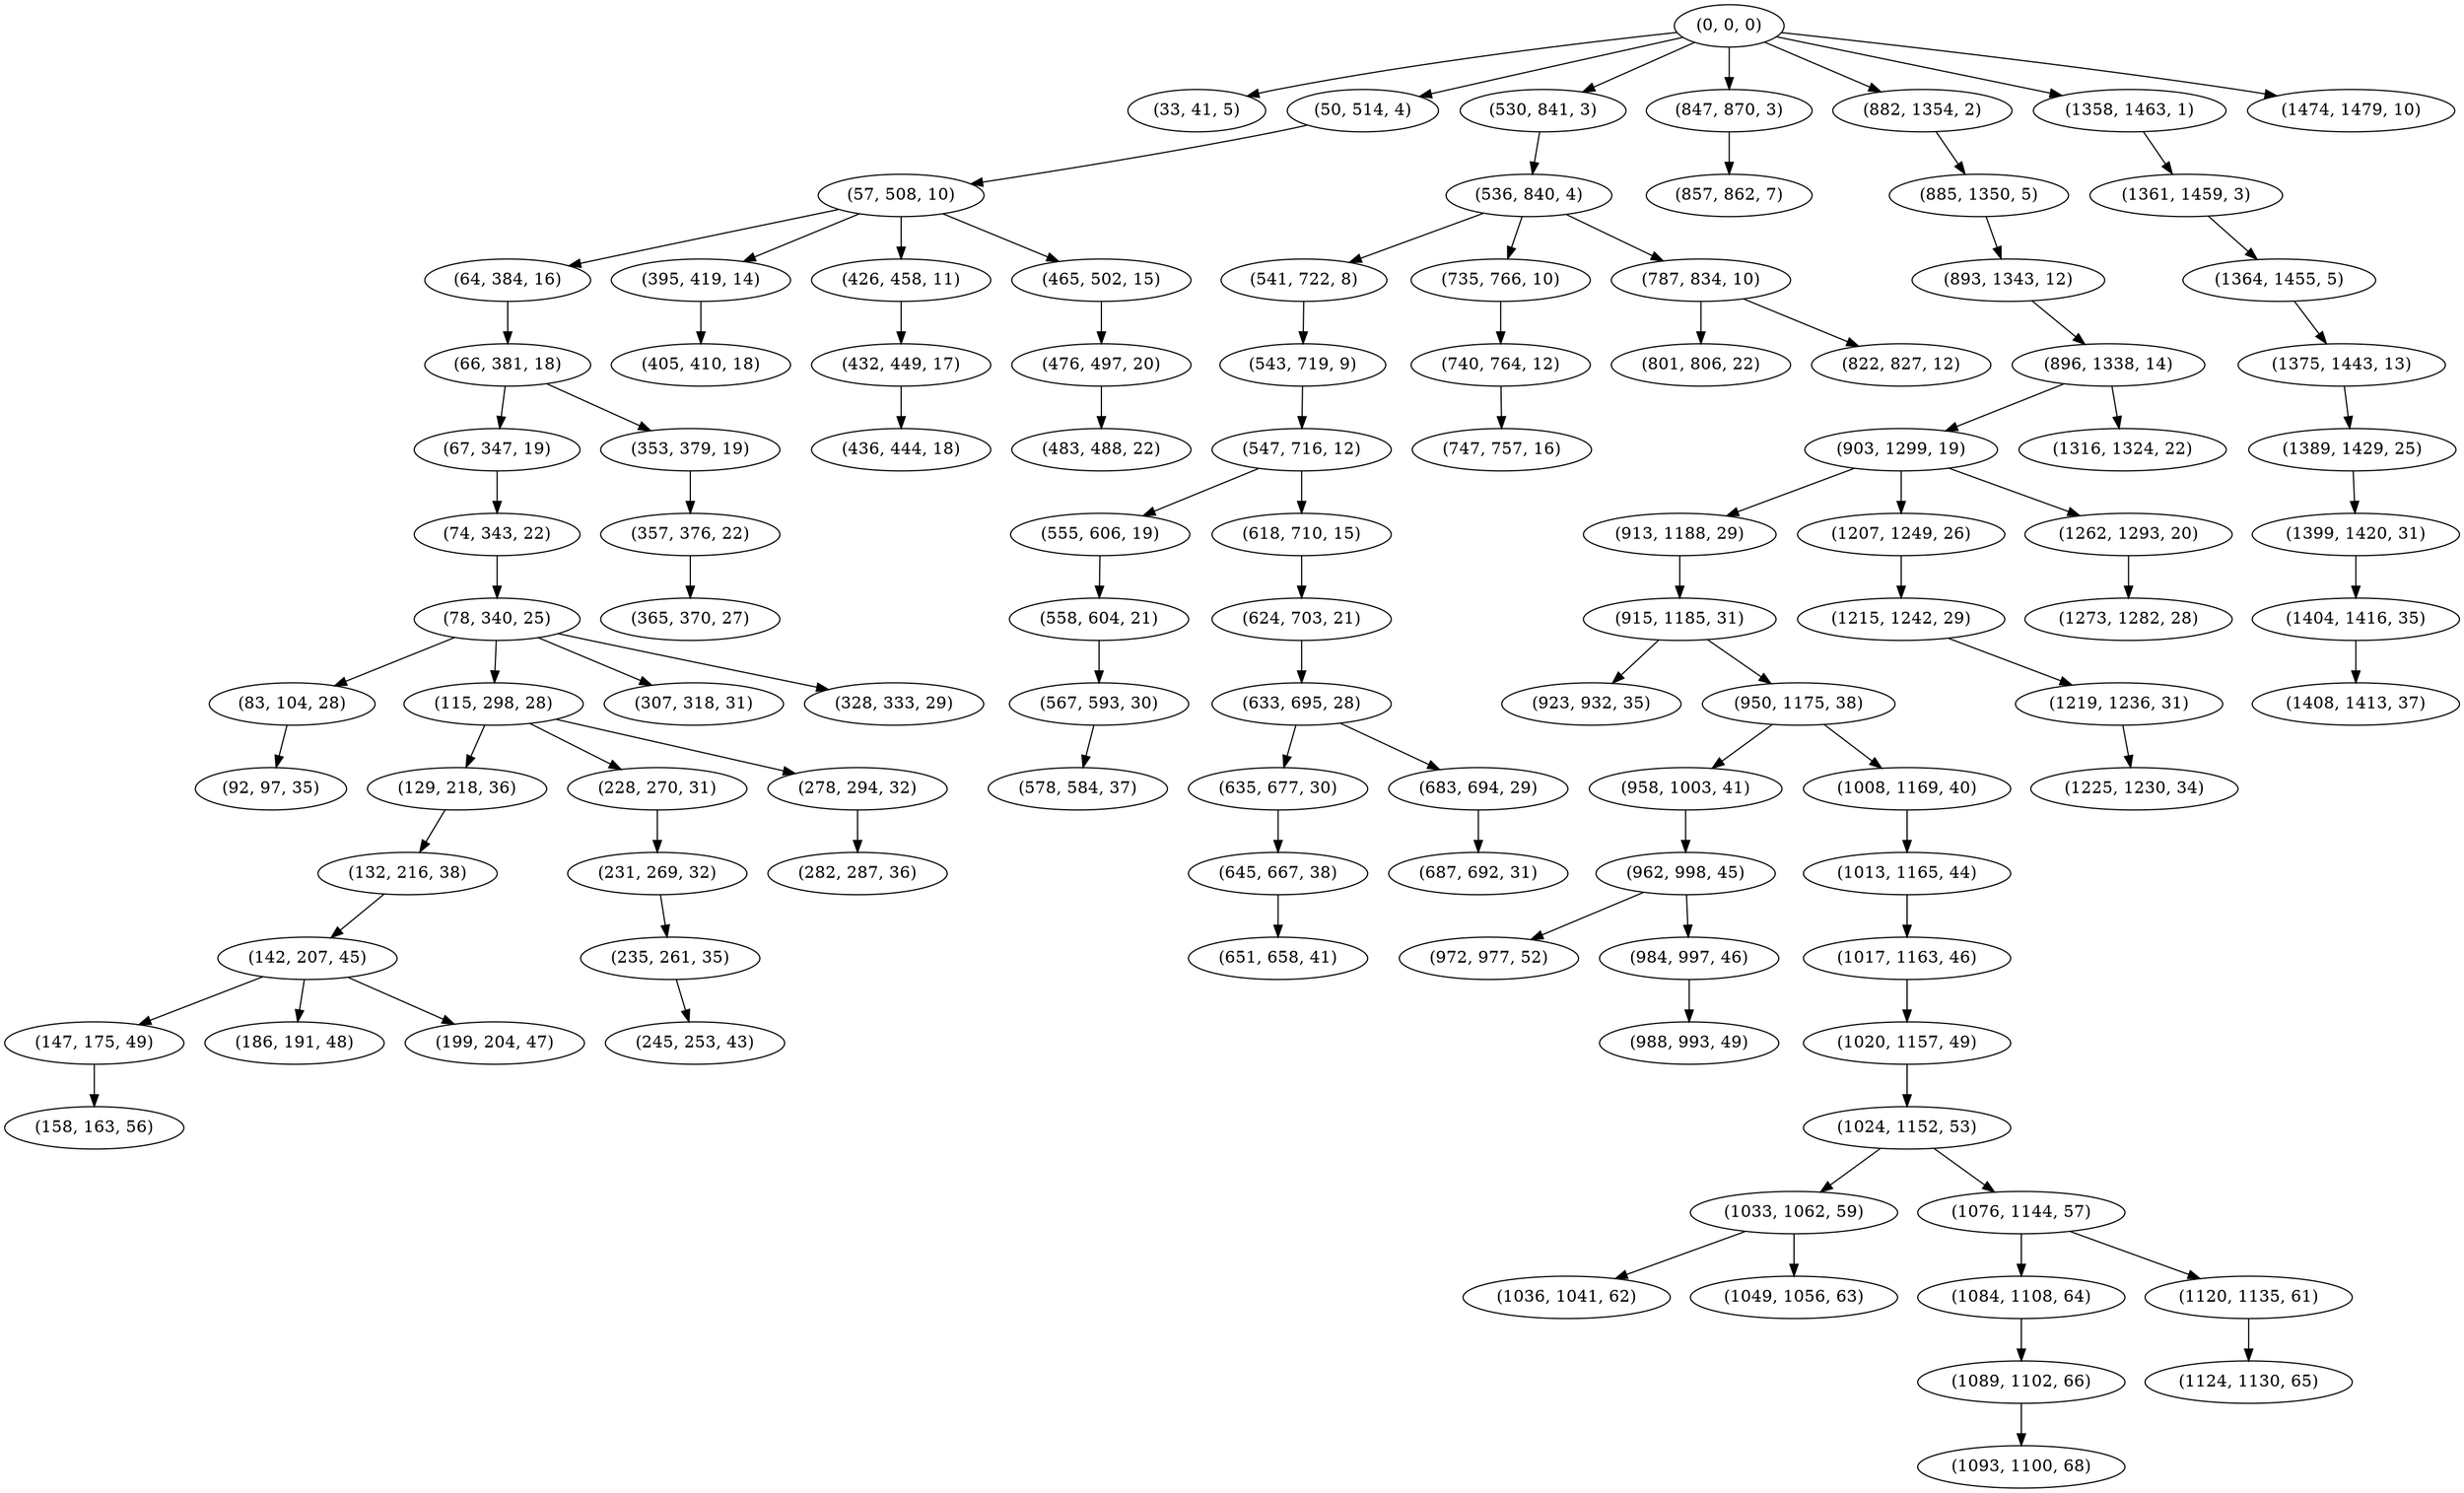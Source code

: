 digraph tree {
    "(0, 0, 0)";
    "(33, 41, 5)";
    "(50, 514, 4)";
    "(57, 508, 10)";
    "(64, 384, 16)";
    "(66, 381, 18)";
    "(67, 347, 19)";
    "(74, 343, 22)";
    "(78, 340, 25)";
    "(83, 104, 28)";
    "(92, 97, 35)";
    "(115, 298, 28)";
    "(129, 218, 36)";
    "(132, 216, 38)";
    "(142, 207, 45)";
    "(147, 175, 49)";
    "(158, 163, 56)";
    "(186, 191, 48)";
    "(199, 204, 47)";
    "(228, 270, 31)";
    "(231, 269, 32)";
    "(235, 261, 35)";
    "(245, 253, 43)";
    "(278, 294, 32)";
    "(282, 287, 36)";
    "(307, 318, 31)";
    "(328, 333, 29)";
    "(353, 379, 19)";
    "(357, 376, 22)";
    "(365, 370, 27)";
    "(395, 419, 14)";
    "(405, 410, 18)";
    "(426, 458, 11)";
    "(432, 449, 17)";
    "(436, 444, 18)";
    "(465, 502, 15)";
    "(476, 497, 20)";
    "(483, 488, 22)";
    "(530, 841, 3)";
    "(536, 840, 4)";
    "(541, 722, 8)";
    "(543, 719, 9)";
    "(547, 716, 12)";
    "(555, 606, 19)";
    "(558, 604, 21)";
    "(567, 593, 30)";
    "(578, 584, 37)";
    "(618, 710, 15)";
    "(624, 703, 21)";
    "(633, 695, 28)";
    "(635, 677, 30)";
    "(645, 667, 38)";
    "(651, 658, 41)";
    "(683, 694, 29)";
    "(687, 692, 31)";
    "(735, 766, 10)";
    "(740, 764, 12)";
    "(747, 757, 16)";
    "(787, 834, 10)";
    "(801, 806, 22)";
    "(822, 827, 12)";
    "(847, 870, 3)";
    "(857, 862, 7)";
    "(882, 1354, 2)";
    "(885, 1350, 5)";
    "(893, 1343, 12)";
    "(896, 1338, 14)";
    "(903, 1299, 19)";
    "(913, 1188, 29)";
    "(915, 1185, 31)";
    "(923, 932, 35)";
    "(950, 1175, 38)";
    "(958, 1003, 41)";
    "(962, 998, 45)";
    "(972, 977, 52)";
    "(984, 997, 46)";
    "(988, 993, 49)";
    "(1008, 1169, 40)";
    "(1013, 1165, 44)";
    "(1017, 1163, 46)";
    "(1020, 1157, 49)";
    "(1024, 1152, 53)";
    "(1033, 1062, 59)";
    "(1036, 1041, 62)";
    "(1049, 1056, 63)";
    "(1076, 1144, 57)";
    "(1084, 1108, 64)";
    "(1089, 1102, 66)";
    "(1093, 1100, 68)";
    "(1120, 1135, 61)";
    "(1124, 1130, 65)";
    "(1207, 1249, 26)";
    "(1215, 1242, 29)";
    "(1219, 1236, 31)";
    "(1225, 1230, 34)";
    "(1262, 1293, 20)";
    "(1273, 1282, 28)";
    "(1316, 1324, 22)";
    "(1358, 1463, 1)";
    "(1361, 1459, 3)";
    "(1364, 1455, 5)";
    "(1375, 1443, 13)";
    "(1389, 1429, 25)";
    "(1399, 1420, 31)";
    "(1404, 1416, 35)";
    "(1408, 1413, 37)";
    "(1474, 1479, 10)";
    "(0, 0, 0)" -> "(33, 41, 5)";
    "(0, 0, 0)" -> "(50, 514, 4)";
    "(0, 0, 0)" -> "(530, 841, 3)";
    "(0, 0, 0)" -> "(847, 870, 3)";
    "(0, 0, 0)" -> "(882, 1354, 2)";
    "(0, 0, 0)" -> "(1358, 1463, 1)";
    "(0, 0, 0)" -> "(1474, 1479, 10)";
    "(50, 514, 4)" -> "(57, 508, 10)";
    "(57, 508, 10)" -> "(64, 384, 16)";
    "(57, 508, 10)" -> "(395, 419, 14)";
    "(57, 508, 10)" -> "(426, 458, 11)";
    "(57, 508, 10)" -> "(465, 502, 15)";
    "(64, 384, 16)" -> "(66, 381, 18)";
    "(66, 381, 18)" -> "(67, 347, 19)";
    "(66, 381, 18)" -> "(353, 379, 19)";
    "(67, 347, 19)" -> "(74, 343, 22)";
    "(74, 343, 22)" -> "(78, 340, 25)";
    "(78, 340, 25)" -> "(83, 104, 28)";
    "(78, 340, 25)" -> "(115, 298, 28)";
    "(78, 340, 25)" -> "(307, 318, 31)";
    "(78, 340, 25)" -> "(328, 333, 29)";
    "(83, 104, 28)" -> "(92, 97, 35)";
    "(115, 298, 28)" -> "(129, 218, 36)";
    "(115, 298, 28)" -> "(228, 270, 31)";
    "(115, 298, 28)" -> "(278, 294, 32)";
    "(129, 218, 36)" -> "(132, 216, 38)";
    "(132, 216, 38)" -> "(142, 207, 45)";
    "(142, 207, 45)" -> "(147, 175, 49)";
    "(142, 207, 45)" -> "(186, 191, 48)";
    "(142, 207, 45)" -> "(199, 204, 47)";
    "(147, 175, 49)" -> "(158, 163, 56)";
    "(228, 270, 31)" -> "(231, 269, 32)";
    "(231, 269, 32)" -> "(235, 261, 35)";
    "(235, 261, 35)" -> "(245, 253, 43)";
    "(278, 294, 32)" -> "(282, 287, 36)";
    "(353, 379, 19)" -> "(357, 376, 22)";
    "(357, 376, 22)" -> "(365, 370, 27)";
    "(395, 419, 14)" -> "(405, 410, 18)";
    "(426, 458, 11)" -> "(432, 449, 17)";
    "(432, 449, 17)" -> "(436, 444, 18)";
    "(465, 502, 15)" -> "(476, 497, 20)";
    "(476, 497, 20)" -> "(483, 488, 22)";
    "(530, 841, 3)" -> "(536, 840, 4)";
    "(536, 840, 4)" -> "(541, 722, 8)";
    "(536, 840, 4)" -> "(735, 766, 10)";
    "(536, 840, 4)" -> "(787, 834, 10)";
    "(541, 722, 8)" -> "(543, 719, 9)";
    "(543, 719, 9)" -> "(547, 716, 12)";
    "(547, 716, 12)" -> "(555, 606, 19)";
    "(547, 716, 12)" -> "(618, 710, 15)";
    "(555, 606, 19)" -> "(558, 604, 21)";
    "(558, 604, 21)" -> "(567, 593, 30)";
    "(567, 593, 30)" -> "(578, 584, 37)";
    "(618, 710, 15)" -> "(624, 703, 21)";
    "(624, 703, 21)" -> "(633, 695, 28)";
    "(633, 695, 28)" -> "(635, 677, 30)";
    "(633, 695, 28)" -> "(683, 694, 29)";
    "(635, 677, 30)" -> "(645, 667, 38)";
    "(645, 667, 38)" -> "(651, 658, 41)";
    "(683, 694, 29)" -> "(687, 692, 31)";
    "(735, 766, 10)" -> "(740, 764, 12)";
    "(740, 764, 12)" -> "(747, 757, 16)";
    "(787, 834, 10)" -> "(801, 806, 22)";
    "(787, 834, 10)" -> "(822, 827, 12)";
    "(847, 870, 3)" -> "(857, 862, 7)";
    "(882, 1354, 2)" -> "(885, 1350, 5)";
    "(885, 1350, 5)" -> "(893, 1343, 12)";
    "(893, 1343, 12)" -> "(896, 1338, 14)";
    "(896, 1338, 14)" -> "(903, 1299, 19)";
    "(896, 1338, 14)" -> "(1316, 1324, 22)";
    "(903, 1299, 19)" -> "(913, 1188, 29)";
    "(903, 1299, 19)" -> "(1207, 1249, 26)";
    "(903, 1299, 19)" -> "(1262, 1293, 20)";
    "(913, 1188, 29)" -> "(915, 1185, 31)";
    "(915, 1185, 31)" -> "(923, 932, 35)";
    "(915, 1185, 31)" -> "(950, 1175, 38)";
    "(950, 1175, 38)" -> "(958, 1003, 41)";
    "(950, 1175, 38)" -> "(1008, 1169, 40)";
    "(958, 1003, 41)" -> "(962, 998, 45)";
    "(962, 998, 45)" -> "(972, 977, 52)";
    "(962, 998, 45)" -> "(984, 997, 46)";
    "(984, 997, 46)" -> "(988, 993, 49)";
    "(1008, 1169, 40)" -> "(1013, 1165, 44)";
    "(1013, 1165, 44)" -> "(1017, 1163, 46)";
    "(1017, 1163, 46)" -> "(1020, 1157, 49)";
    "(1020, 1157, 49)" -> "(1024, 1152, 53)";
    "(1024, 1152, 53)" -> "(1033, 1062, 59)";
    "(1024, 1152, 53)" -> "(1076, 1144, 57)";
    "(1033, 1062, 59)" -> "(1036, 1041, 62)";
    "(1033, 1062, 59)" -> "(1049, 1056, 63)";
    "(1076, 1144, 57)" -> "(1084, 1108, 64)";
    "(1076, 1144, 57)" -> "(1120, 1135, 61)";
    "(1084, 1108, 64)" -> "(1089, 1102, 66)";
    "(1089, 1102, 66)" -> "(1093, 1100, 68)";
    "(1120, 1135, 61)" -> "(1124, 1130, 65)";
    "(1207, 1249, 26)" -> "(1215, 1242, 29)";
    "(1215, 1242, 29)" -> "(1219, 1236, 31)";
    "(1219, 1236, 31)" -> "(1225, 1230, 34)";
    "(1262, 1293, 20)" -> "(1273, 1282, 28)";
    "(1358, 1463, 1)" -> "(1361, 1459, 3)";
    "(1361, 1459, 3)" -> "(1364, 1455, 5)";
    "(1364, 1455, 5)" -> "(1375, 1443, 13)";
    "(1375, 1443, 13)" -> "(1389, 1429, 25)";
    "(1389, 1429, 25)" -> "(1399, 1420, 31)";
    "(1399, 1420, 31)" -> "(1404, 1416, 35)";
    "(1404, 1416, 35)" -> "(1408, 1413, 37)";
}
